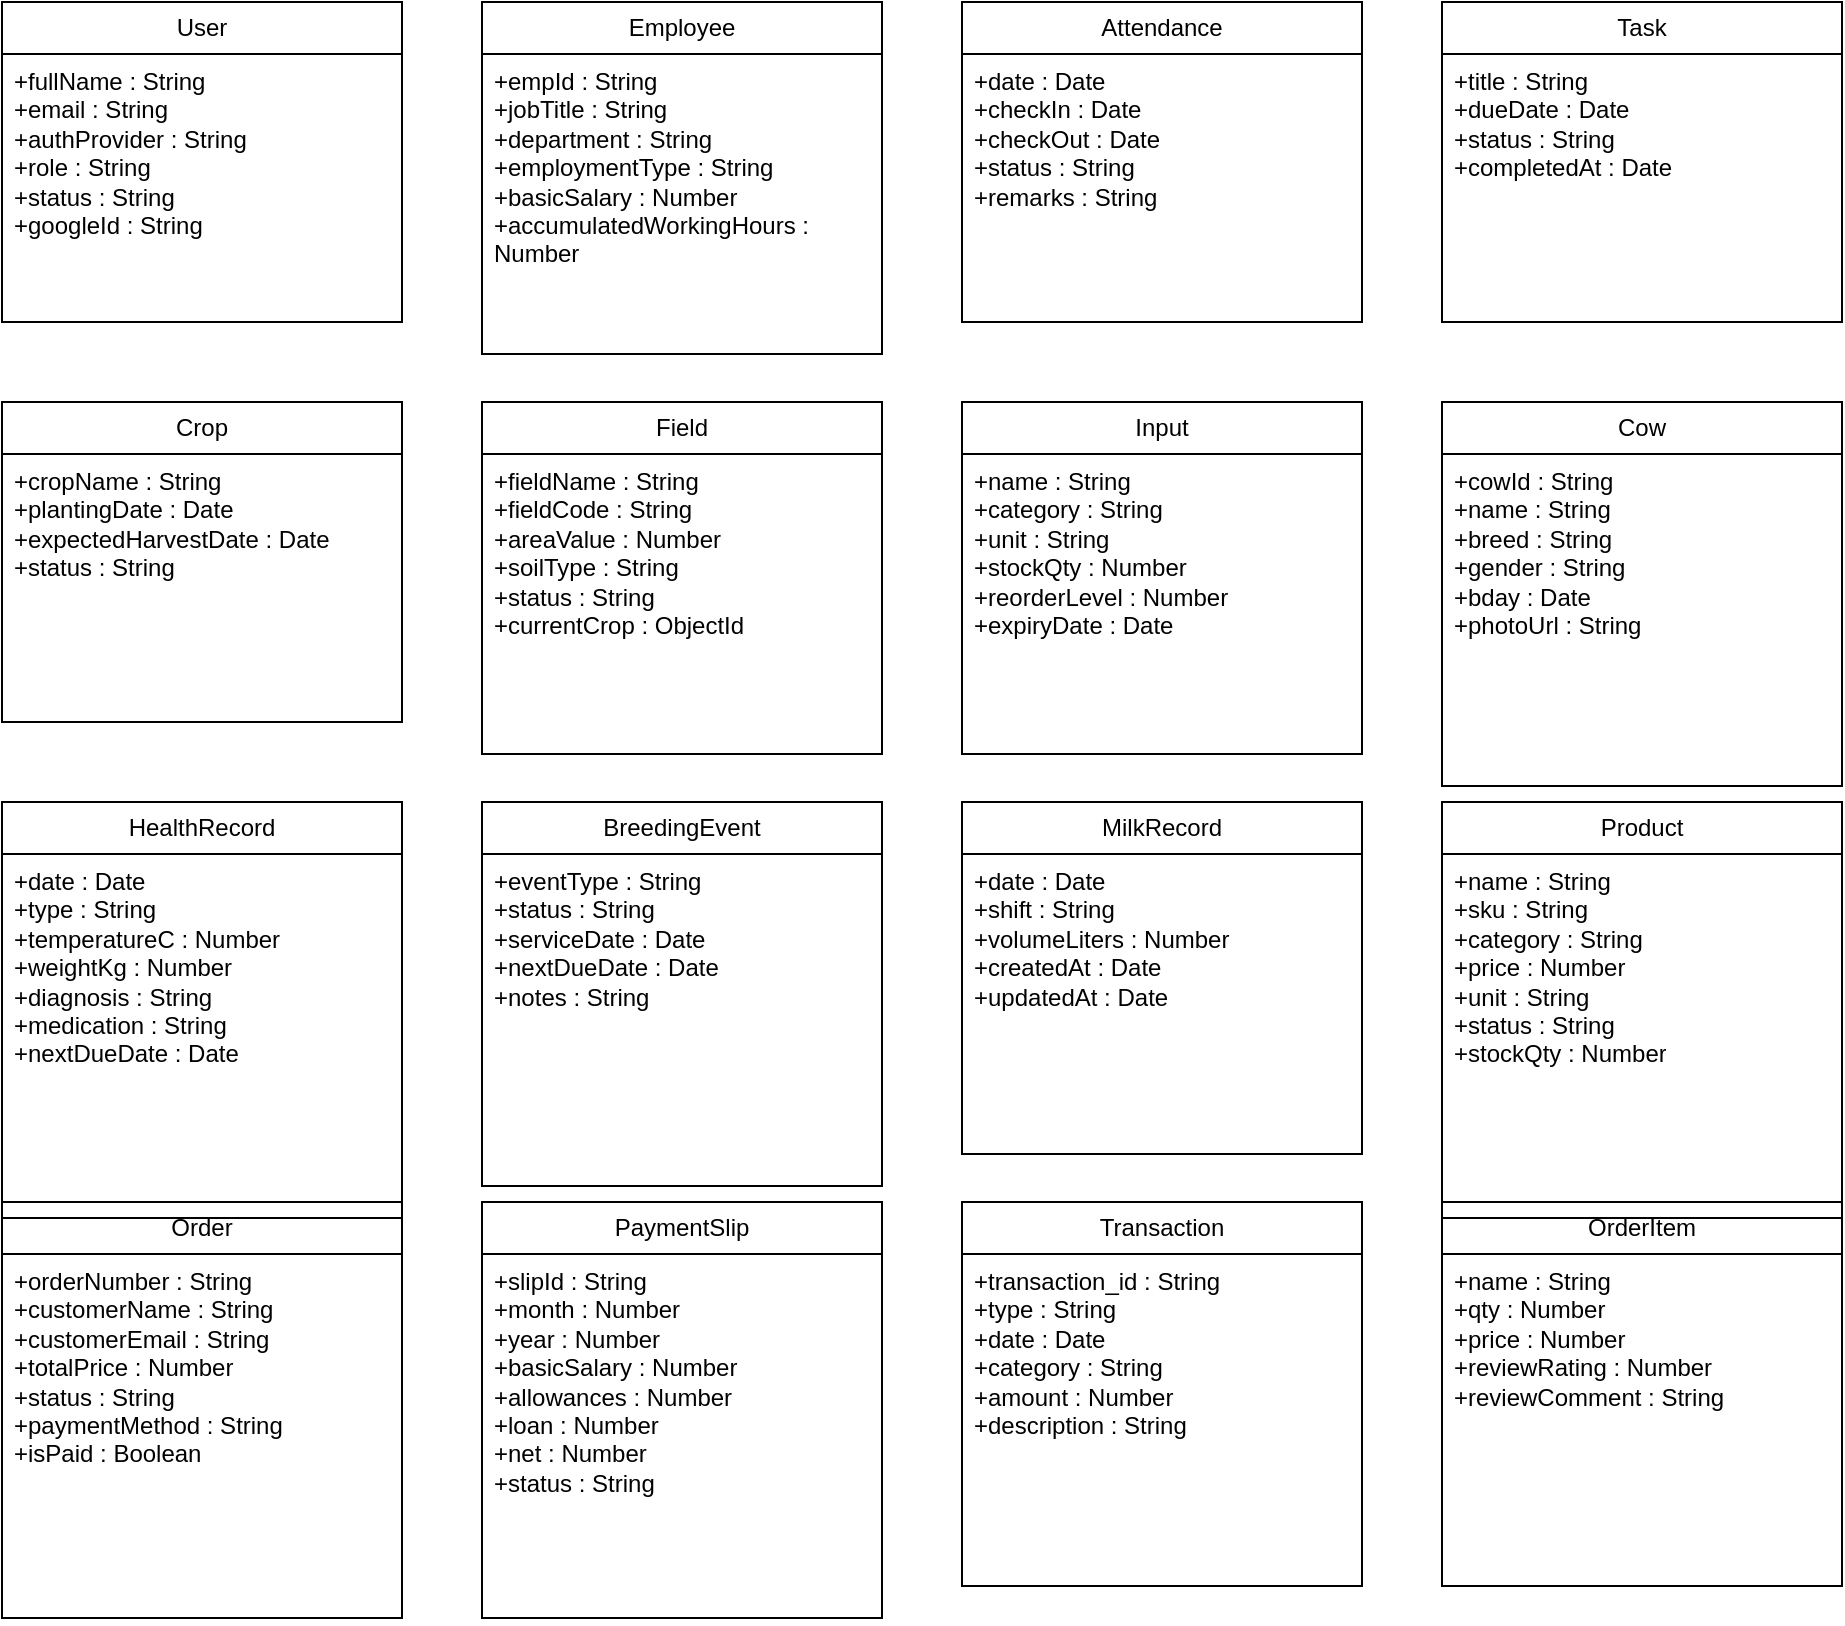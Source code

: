 <mxfile version="28.2.7">
  <diagram name="Class Diagram" id="smartfarm-class">
    <mxGraphModel dx="1042" dy="608" grid="1" gridSize="10" guides="1" tooltips="1" connect="1" arrows="1" fold="1" page="1" pageScale="1" pageWidth="827" pageHeight="1169" math="0" shadow="0">
      <root>
        <mxCell id="0" />
        <mxCell id="1" parent="0" />
        <mxCell id="class_User" value="User" style="swimlane;fontStyle=0;childLayout=stackLayout;horizontal=1;startSize=26;fillColor=none;horizontalStack=0;resizeParent=1;resizeParentMax=0;resizeLast=0;collapsible=1;marginBottom=0;whiteSpace=wrap;html=1;" vertex="1" parent="1">
          <mxGeometry x="40" y="40" width="200" height="160" as="geometry" />
        </mxCell>
        <mxCell id="attr_User" value="&lt;div&gt;+fullName : String&lt;/div&gt;&lt;div&gt;+email : String&lt;/div&gt;&lt;div&gt;+authProvider : String&lt;/div&gt;&lt;div&gt;+role : String&lt;/div&gt;&lt;div&gt;+status : String&lt;/div&gt;&lt;div&gt;+googleId : String&lt;/div&gt;" style="text;strokeColor=none;fillColor=none;align=left;verticalAlign=top;spacingLeft=4;spacingRight=4;overflow=hidden;rotatable=0;points=[[0,0.5],[1,0.5]];portConstraint=eastwest;whiteSpace=wrap;html=1;" vertex="1" parent="class_User">
          <mxGeometry y="26" width="200" height="134" as="geometry" />
        </mxCell>
        <mxCell id="class_Employee" value="Employee" style="swimlane;fontStyle=0;childLayout=stackLayout;horizontal=1;startSize=26;fillColor=none;horizontalStack=0;resizeParent=1;resizeParentMax=0;resizeLast=0;collapsible=1;marginBottom=0;whiteSpace=wrap;html=1;" vertex="1" parent="1">
          <mxGeometry x="280" y="40" width="200" height="176" as="geometry" />
        </mxCell>
        <mxCell id="attr_Employee" value="&lt;div&gt;+empId : String&lt;/div&gt;&lt;div&gt;+jobTitle : String&lt;/div&gt;&lt;div&gt;+department : String&lt;/div&gt;&lt;div&gt;+employmentType : String&lt;/div&gt;&lt;div&gt;+basicSalary : Number&lt;/div&gt;&lt;div&gt;+accumulatedWorkingHours : Number&lt;/div&gt;" style="text;strokeColor=none;fillColor=none;align=left;verticalAlign=top;spacingLeft=4;spacingRight=4;overflow=hidden;rotatable=0;points=[[0,0.5],[1,0.5]];portConstraint=eastwest;whiteSpace=wrap;html=1;" vertex="1" parent="class_Employee">
          <mxGeometry y="26" width="200" height="150" as="geometry" />
        </mxCell>
        <mxCell id="class_Attendance" value="Attendance" style="swimlane;fontStyle=0;childLayout=stackLayout;horizontal=1;startSize=26;fillColor=none;horizontalStack=0;resizeParent=1;resizeParentMax=0;resizeLast=0;collapsible=1;marginBottom=0;whiteSpace=wrap;html=1;" vertex="1" parent="1">
          <mxGeometry x="520" y="40" width="200" height="160" as="geometry" />
        </mxCell>
        <mxCell id="attr_Attendance" value="&lt;div&gt;+date : Date&lt;/div&gt;&lt;div&gt;+checkIn : Date&lt;/div&gt;&lt;div&gt;+checkOut : Date&lt;/div&gt;&lt;div&gt;+status : String&lt;/div&gt;&lt;div&gt;+remarks : String&lt;/div&gt;" style="text;strokeColor=none;fillColor=none;align=left;verticalAlign=top;spacingLeft=4;spacingRight=4;overflow=hidden;rotatable=0;points=[[0,0.5],[1,0.5]];portConstraint=eastwest;whiteSpace=wrap;html=1;" vertex="1" parent="class_Attendance">
          <mxGeometry y="26" width="200" height="134" as="geometry" />
        </mxCell>
        <mxCell id="class_Task" value="Task" style="swimlane;fontStyle=0;childLayout=stackLayout;horizontal=1;startSize=26;fillColor=none;horizontalStack=0;resizeParent=1;resizeParentMax=0;resizeLast=0;collapsible=1;marginBottom=0;whiteSpace=wrap;html=1;" vertex="1" parent="1">
          <mxGeometry x="760" y="40" width="200" height="160" as="geometry" />
        </mxCell>
        <mxCell id="attr_Task" value="&lt;div&gt;+title : String&lt;/div&gt;&lt;div&gt;+dueDate : Date&lt;/div&gt;&lt;div&gt;+status : String&lt;/div&gt;&lt;div&gt;+completedAt : Date&lt;/div&gt;" style="text;strokeColor=none;fillColor=none;align=left;verticalAlign=top;spacingLeft=4;spacingRight=4;overflow=hidden;rotatable=0;points=[[0,0.5],[1,0.5]];portConstraint=eastwest;whiteSpace=wrap;html=1;" vertex="1" parent="class_Task">
          <mxGeometry y="26" width="200" height="134" as="geometry" />
        </mxCell>
        <mxCell id="class_Crop" value="Crop" style="swimlane;fontStyle=0;childLayout=stackLayout;horizontal=1;startSize=26;fillColor=none;horizontalStack=0;resizeParent=1;resizeParentMax=0;resizeLast=0;collapsible=1;marginBottom=0;whiteSpace=wrap;html=1;" vertex="1" parent="1">
          <mxGeometry x="40" y="240" width="200" height="160" as="geometry" />
        </mxCell>
        <mxCell id="attr_Crop" value="&lt;div&gt;+cropName : String&lt;/div&gt;&lt;div&gt;+plantingDate : Date&lt;/div&gt;&lt;div&gt;+expectedHarvestDate : Date&lt;/div&gt;&lt;div&gt;+status : String&lt;/div&gt;" style="text;strokeColor=none;fillColor=none;align=left;verticalAlign=top;spacingLeft=4;spacingRight=4;overflow=hidden;rotatable=0;points=[[0,0.5],[1,0.5]];portConstraint=eastwest;whiteSpace=wrap;html=1;" vertex="1" parent="class_Crop">
          <mxGeometry y="26" width="200" height="134" as="geometry" />
        </mxCell>
        <mxCell id="class_Field" value="Field" style="swimlane;fontStyle=0;childLayout=stackLayout;horizontal=1;startSize=26;fillColor=none;horizontalStack=0;resizeParent=1;resizeParentMax=0;resizeLast=0;collapsible=1;marginBottom=0;whiteSpace=wrap;html=1;" vertex="1" parent="1">
          <mxGeometry x="280" y="240" width="200" height="176" as="geometry" />
        </mxCell>
        <mxCell id="attr_Field" value="&lt;div&gt;+fieldName : String&lt;/div&gt;&lt;div&gt;+fieldCode : String&lt;/div&gt;&lt;div&gt;+areaValue : Number&lt;/div&gt;&lt;div&gt;+soilType : String&lt;/div&gt;&lt;div&gt;+status : String&lt;/div&gt;&lt;div&gt;+currentCrop : ObjectId&lt;/div&gt;" style="text;strokeColor=none;fillColor=none;align=left;verticalAlign=top;spacingLeft=4;spacingRight=4;overflow=hidden;rotatable=0;points=[[0,0.5],[1,0.5]];portConstraint=eastwest;whiteSpace=wrap;html=1;" vertex="1" parent="class_Field">
          <mxGeometry y="26" width="200" height="150" as="geometry" />
        </mxCell>
        <mxCell id="class_Input" value="Input" style="swimlane;fontStyle=0;childLayout=stackLayout;horizontal=1;startSize=26;fillColor=none;horizontalStack=0;resizeParent=1;resizeParentMax=0;resizeLast=0;collapsible=1;marginBottom=0;whiteSpace=wrap;html=1;" vertex="1" parent="1">
          <mxGeometry x="520" y="240" width="200" height="176" as="geometry" />
        </mxCell>
        <mxCell id="attr_Input" value="&lt;div&gt;+name : String&lt;/div&gt;&lt;div&gt;+category : String&lt;/div&gt;&lt;div&gt;+unit : String&lt;/div&gt;&lt;div&gt;+stockQty : Number&lt;/div&gt;&lt;div&gt;+reorderLevel : Number&lt;/div&gt;&lt;div&gt;+expiryDate : Date&lt;/div&gt;" style="text;strokeColor=none;fillColor=none;align=left;verticalAlign=top;spacingLeft=4;spacingRight=4;overflow=hidden;rotatable=0;points=[[0,0.5],[1,0.5]];portConstraint=eastwest;whiteSpace=wrap;html=1;" vertex="1" parent="class_Input">
          <mxGeometry y="26" width="200" height="150" as="geometry" />
        </mxCell>
        <mxCell id="class_Cow" value="Cow" style="swimlane;fontStyle=0;childLayout=stackLayout;horizontal=1;startSize=26;fillColor=none;horizontalStack=0;resizeParent=1;resizeParentMax=0;resizeLast=0;collapsible=1;marginBottom=0;whiteSpace=wrap;html=1;" vertex="1" parent="1">
          <mxGeometry x="760" y="240" width="200" height="192" as="geometry" />
        </mxCell>
        <mxCell id="attr_Cow" value="&lt;div&gt;+cowId : String&lt;/div&gt;&lt;div&gt;+name : String&lt;/div&gt;&lt;div&gt;+breed : String&lt;/div&gt;&lt;div&gt;+gender : String&lt;/div&gt;&lt;div&gt;+bday : Date&lt;/div&gt;&lt;div&gt;+photoUrl : String&lt;/div&gt;" style="text;strokeColor=none;fillColor=none;align=left;verticalAlign=top;spacingLeft=4;spacingRight=4;overflow=hidden;rotatable=0;points=[[0,0.5],[1,0.5]];portConstraint=eastwest;whiteSpace=wrap;html=1;" vertex="1" parent="class_Cow">
          <mxGeometry y="26" width="200" height="166" as="geometry" />
        </mxCell>
        <mxCell id="class_Health" value="HealthRecord" style="swimlane;fontStyle=0;childLayout=stackLayout;horizontal=1;startSize=26;fillColor=none;horizontalStack=0;resizeParent=1;resizeParentMax=0;resizeLast=0;collapsible=1;marginBottom=0;whiteSpace=wrap;html=1;" vertex="1" parent="1">
          <mxGeometry x="40" y="440" width="200" height="208" as="geometry" />
        </mxCell>
        <mxCell id="attr_Health" value="&lt;div&gt;+date : Date&lt;/div&gt;&lt;div&gt;+type : String&lt;/div&gt;&lt;div&gt;+temperatureC : Number&lt;/div&gt;&lt;div&gt;+weightKg : Number&lt;/div&gt;&lt;div&gt;+diagnosis : String&lt;/div&gt;&lt;div&gt;+medication : String&lt;/div&gt;&lt;div&gt;+nextDueDate : Date&lt;/div&gt;" style="text;strokeColor=none;fillColor=none;align=left;verticalAlign=top;spacingLeft=4;spacingRight=4;overflow=hidden;rotatable=0;points=[[0,0.5],[1,0.5]];portConstraint=eastwest;whiteSpace=wrap;html=1;" vertex="1" parent="class_Health">
          <mxGeometry y="26" width="200" height="182" as="geometry" />
        </mxCell>
        <mxCell id="class_Breeding" value="BreedingEvent" style="swimlane;fontStyle=0;childLayout=stackLayout;horizontal=1;startSize=26;fillColor=none;horizontalStack=0;resizeParent=1;resizeParentMax=0;resizeLast=0;collapsible=1;marginBottom=0;whiteSpace=wrap;html=1;" vertex="1" parent="1">
          <mxGeometry x="280" y="440" width="200" height="192" as="geometry" />
        </mxCell>
        <mxCell id="attr_Breeding" value="&lt;div&gt;+eventType : String&lt;/div&gt;&lt;div&gt;+status : String&lt;/div&gt;&lt;div&gt;+serviceDate : Date&lt;/div&gt;&lt;div&gt;+nextDueDate : Date&lt;/div&gt;&lt;div&gt;+notes : String&lt;/div&gt;" style="text;strokeColor=none;fillColor=none;align=left;verticalAlign=top;spacingLeft=4;spacingRight=4;overflow=hidden;rotatable=0;points=[[0,0.5],[1,0.5]];portConstraint=eastwest;whiteSpace=wrap;html=1;" vertex="1" parent="class_Breeding">
          <mxGeometry y="26" width="200" height="166" as="geometry" />
        </mxCell>
        <mxCell id="class_Milk" value="MilkRecord" style="swimlane;fontStyle=0;childLayout=stackLayout;horizontal=1;startSize=26;fillColor=none;horizontalStack=0;resizeParent=1;resizeParentMax=0;resizeLast=0;collapsible=1;marginBottom=0;whiteSpace=wrap;html=1;" vertex="1" parent="1">
          <mxGeometry x="520" y="440" width="200" height="176" as="geometry" />
        </mxCell>
        <mxCell id="attr_Milk" value="&lt;div&gt;+date : Date&lt;/div&gt;&lt;div&gt;+shift : String&lt;/div&gt;&lt;div&gt;+volumeLiters : Number&lt;/div&gt;&lt;div&gt;+createdAt : Date&lt;/div&gt;&lt;div&gt;+updatedAt : Date&lt;/div&gt;" style="text;strokeColor=none;fillColor=none;align=left;verticalAlign=top;spacingLeft=4;spacingRight=4;overflow=hidden;rotatable=0;points=[[0,0.5],[1,0.5]];portConstraint=eastwest;whiteSpace=wrap;html=1;" vertex="1" parent="class_Milk">
          <mxGeometry y="26" width="200" height="150" as="geometry" />
        </mxCell>
        <mxCell id="class_Product" value="Product" style="swimlane;fontStyle=0;childLayout=stackLayout;horizontal=1;startSize=26;fillColor=none;horizontalStack=0;resizeParent=1;resizeParentMax=0;resizeLast=0;collapsible=1;marginBottom=0;whiteSpace=wrap;html=1;" vertex="1" parent="1">
          <mxGeometry x="760" y="440" width="200" height="208" as="geometry" />
        </mxCell>
        <mxCell id="attr_Product" value="&lt;div&gt;+name : String&lt;/div&gt;&lt;div&gt;+sku : String&lt;/div&gt;&lt;div&gt;+category : String&lt;/div&gt;&lt;div&gt;+price : Number&lt;/div&gt;&lt;div&gt;+unit : String&lt;/div&gt;&lt;div&gt;+status : String&lt;/div&gt;&lt;div&gt;+stockQty : Number&lt;/div&gt;" style="text;strokeColor=none;fillColor=none;align=left;verticalAlign=top;spacingLeft=4;spacingRight=4;overflow=hidden;rotatable=0;points=[[0,0.5],[1,0.5]];portConstraint=eastwest;whiteSpace=wrap;html=1;" vertex="1" parent="class_Product">
          <mxGeometry y="26" width="200" height="182" as="geometry" />
        </mxCell>
        <mxCell id="class_Order" value="Order" style="swimlane;fontStyle=0;childLayout=stackLayout;horizontal=1;startSize=26;fillColor=none;horizontalStack=0;resizeParent=1;resizeParentMax=0;resizeLast=0;collapsible=1;marginBottom=0;whiteSpace=wrap;html=1;" vertex="1" parent="1">
          <mxGeometry x="40" y="640" width="200" height="208" as="geometry" />
        </mxCell>
        <mxCell id="attr_Order" value="&lt;div&gt;+orderNumber : String&lt;/div&gt;&lt;div&gt;+customerName : String&lt;/div&gt;&lt;div&gt;+customerEmail : String&lt;/div&gt;&lt;div&gt;+totalPrice : Number&lt;/div&gt;&lt;div&gt;+status : String&lt;/div&gt;&lt;div&gt;+paymentMethod : String&lt;/div&gt;&lt;div&gt;+isPaid : Boolean&lt;/div&gt;" style="text;strokeColor=none;fillColor=none;align=left;verticalAlign=top;spacingLeft=4;spacingRight=4;overflow=hidden;rotatable=0;points=[[0,0.5],[1,0.5]];portConstraint=eastwest;whiteSpace=wrap;html=1;" vertex="1" parent="class_Order">
          <mxGeometry y="26" width="200" height="182" as="geometry" />
        </mxCell>
        <mxCell id="class_PaymentSlip" value="PaymentSlip" style="swimlane;fontStyle=0;childLayout=stackLayout;horizontal=1;startSize=26;fillColor=none;horizontalStack=0;resizeParent=1;resizeParentMax=0;resizeLast=0;collapsible=1;marginBottom=0;whiteSpace=wrap;html=1;" vertex="1" parent="1">
          <mxGeometry x="280" y="640" width="200" height="208" as="geometry" />
        </mxCell>
        <mxCell id="attr_PaymentSlip" value="&lt;div&gt;+slipId : String&lt;/div&gt;&lt;div&gt;+month : Number&lt;/div&gt;&lt;div&gt;+year : Number&lt;/div&gt;&lt;div&gt;+basicSalary : Number&lt;/div&gt;&lt;div&gt;+allowances : Number&lt;/div&gt;&lt;div&gt;+loan : Number&lt;/div&gt;&lt;div&gt;+net : Number&lt;/div&gt;&lt;div&gt;+status : String&lt;/div&gt;" style="text;strokeColor=none;fillColor=none;align=left;verticalAlign=top;spacingLeft=4;spacingRight=4;overflow=hidden;rotatable=0;points=[[0,0.5],[1,0.5]];portConstraint=eastwest;whiteSpace=wrap;html=1;" vertex="1" parent="class_PaymentSlip">
          <mxGeometry y="26" width="200" height="182" as="geometry" />
        </mxCell>
        <mxCell id="class_Transaction" value="Transaction" style="swimlane;fontStyle=0;childLayout=stackLayout;horizontal=1;startSize=26;fillColor=none;horizontalStack=0;resizeParent=1;resizeParentMax=0;resizeLast=0;collapsible=1;marginBottom=0;whiteSpace=wrap;html=1;" vertex="1" parent="1">
          <mxGeometry x="520" y="640" width="200" height="192" as="geometry" />
        </mxCell>
        <mxCell id="attr_Transaction" value="&lt;div&gt;+transaction_id : String&lt;/div&gt;&lt;div&gt;+type : String&lt;/div&gt;&lt;div&gt;+date : Date&lt;/div&gt;&lt;div&gt;+category : String&lt;/div&gt;&lt;div&gt;+amount : Number&lt;/div&gt;&lt;div&gt;+description : String&lt;/div&gt;" style="text;strokeColor=none;fillColor=none;align=left;verticalAlign=top;spacingLeft=4;spacingRight=4;overflow=hidden;rotatable=0;points=[[0,0.5],[1,0.5]];portConstraint=eastwest;whiteSpace=wrap;html=1;" vertex="1" parent="class_Transaction">
          <mxGeometry y="26" width="200" height="166" as="geometry" />
        </mxCell>
        <mxCell id="class_ProductOrder" value="OrderItem" style="swimlane;fontStyle=0;childLayout=stackLayout;horizontal=1;startSize=26;fillColor=none;horizontalStack=0;resizeParent=1;resizeParentMax=0;resizeLast=0;collapsible=1;marginBottom=0;whiteSpace=wrap;html=1;" vertex="1" parent="1">
          <mxGeometry x="760" y="640" width="200" height="192" as="geometry" />
        </mxCell>
        <mxCell id="attr_ProductOrder" value="&lt;div&gt;+name : String&lt;/div&gt;&lt;div&gt;+qty : Number&lt;/div&gt;&lt;div&gt;+price : Number&lt;/div&gt;&lt;div&gt;+reviewRating : Number&lt;/div&gt;&lt;div&gt;+reviewComment : String&lt;/div&gt;" style="text;strokeColor=none;fillColor=none;align=left;verticalAlign=top;spacingLeft=4;spacingRight=4;overflow=hidden;rotatable=0;points=[[0,0.5],[1,0.5]];portConstraint=eastwest;whiteSpace=wrap;html=1;" vertex="1" parent="class_ProductOrder">
          <mxGeometry y="26" width="200" height="166" as="geometry" />
        </mxCell>
      </root>
    </mxGraphModel>
  </diagram>
</mxfile>
